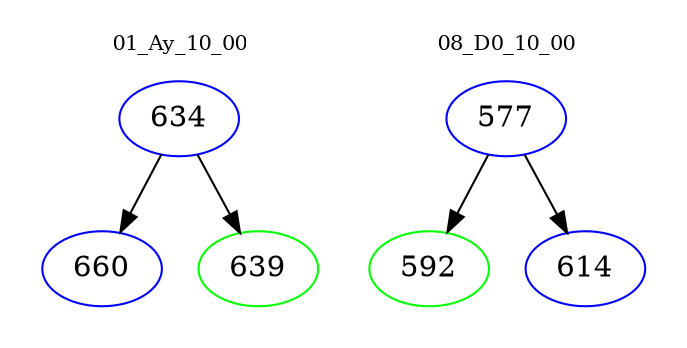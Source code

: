 digraph{
subgraph cluster_0 {
color = white
label = "01_Ay_10_00";
fontsize=10;
T0_634 [label="634", color="blue"]
T0_634 -> T0_660 [color="black"]
T0_660 [label="660", color="blue"]
T0_634 -> T0_639 [color="black"]
T0_639 [label="639", color="green"]
}
subgraph cluster_1 {
color = white
label = "08_D0_10_00";
fontsize=10;
T1_577 [label="577", color="blue"]
T1_577 -> T1_592 [color="black"]
T1_592 [label="592", color="green"]
T1_577 -> T1_614 [color="black"]
T1_614 [label="614", color="blue"]
}
}
